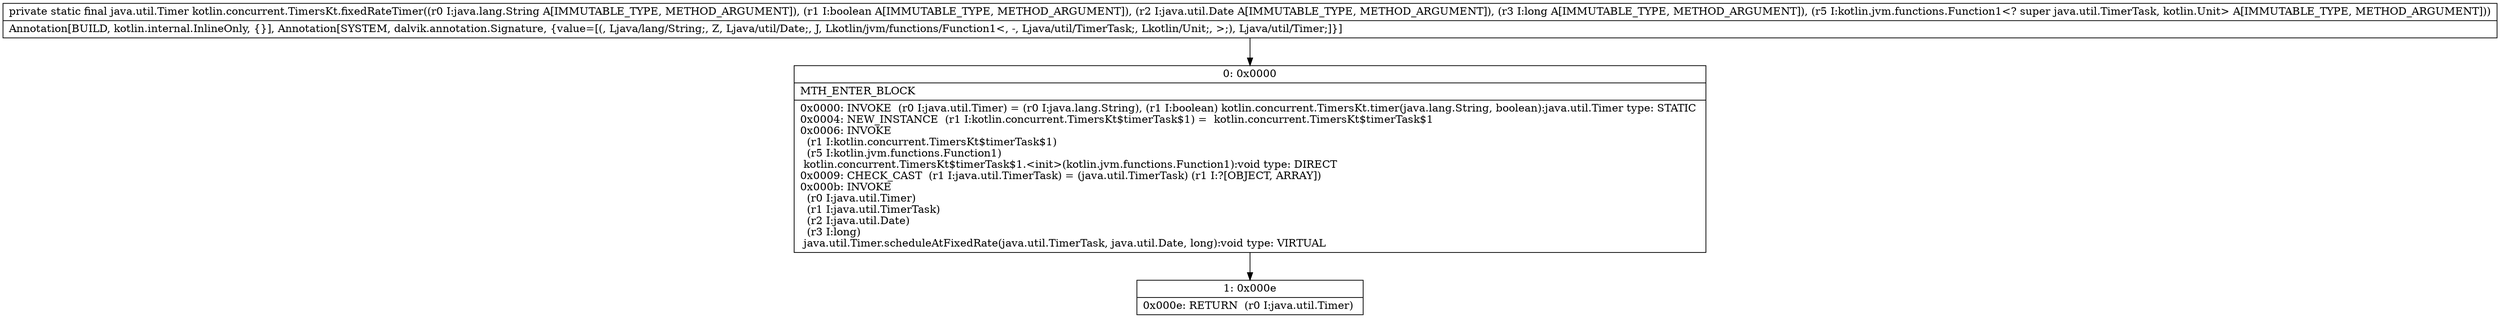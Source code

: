 digraph "CFG forkotlin.concurrent.TimersKt.fixedRateTimer(Ljava\/lang\/String;ZLjava\/util\/Date;JLkotlin\/jvm\/functions\/Function1;)Ljava\/util\/Timer;" {
Node_0 [shape=record,label="{0\:\ 0x0000|MTH_ENTER_BLOCK\l|0x0000: INVOKE  (r0 I:java.util.Timer) = (r0 I:java.lang.String), (r1 I:boolean) kotlin.concurrent.TimersKt.timer(java.lang.String, boolean):java.util.Timer type: STATIC \l0x0004: NEW_INSTANCE  (r1 I:kotlin.concurrent.TimersKt$timerTask$1) =  kotlin.concurrent.TimersKt$timerTask$1 \l0x0006: INVOKE  \l  (r1 I:kotlin.concurrent.TimersKt$timerTask$1)\l  (r5 I:kotlin.jvm.functions.Function1)\l kotlin.concurrent.TimersKt$timerTask$1.\<init\>(kotlin.jvm.functions.Function1):void type: DIRECT \l0x0009: CHECK_CAST  (r1 I:java.util.TimerTask) = (java.util.TimerTask) (r1 I:?[OBJECT, ARRAY]) \l0x000b: INVOKE  \l  (r0 I:java.util.Timer)\l  (r1 I:java.util.TimerTask)\l  (r2 I:java.util.Date)\l  (r3 I:long)\l java.util.Timer.scheduleAtFixedRate(java.util.TimerTask, java.util.Date, long):void type: VIRTUAL \l}"];
Node_1 [shape=record,label="{1\:\ 0x000e|0x000e: RETURN  (r0 I:java.util.Timer) \l}"];
MethodNode[shape=record,label="{private static final java.util.Timer kotlin.concurrent.TimersKt.fixedRateTimer((r0 I:java.lang.String A[IMMUTABLE_TYPE, METHOD_ARGUMENT]), (r1 I:boolean A[IMMUTABLE_TYPE, METHOD_ARGUMENT]), (r2 I:java.util.Date A[IMMUTABLE_TYPE, METHOD_ARGUMENT]), (r3 I:long A[IMMUTABLE_TYPE, METHOD_ARGUMENT]), (r5 I:kotlin.jvm.functions.Function1\<? super java.util.TimerTask, kotlin.Unit\> A[IMMUTABLE_TYPE, METHOD_ARGUMENT]))  | Annotation[BUILD, kotlin.internal.InlineOnly, \{\}], Annotation[SYSTEM, dalvik.annotation.Signature, \{value=[(, Ljava\/lang\/String;, Z, Ljava\/util\/Date;, J, Lkotlin\/jvm\/functions\/Function1\<, \-, Ljava\/util\/TimerTask;, Lkotlin\/Unit;, \>;), Ljava\/util\/Timer;]\}]\l}"];
MethodNode -> Node_0;
Node_0 -> Node_1;
}

